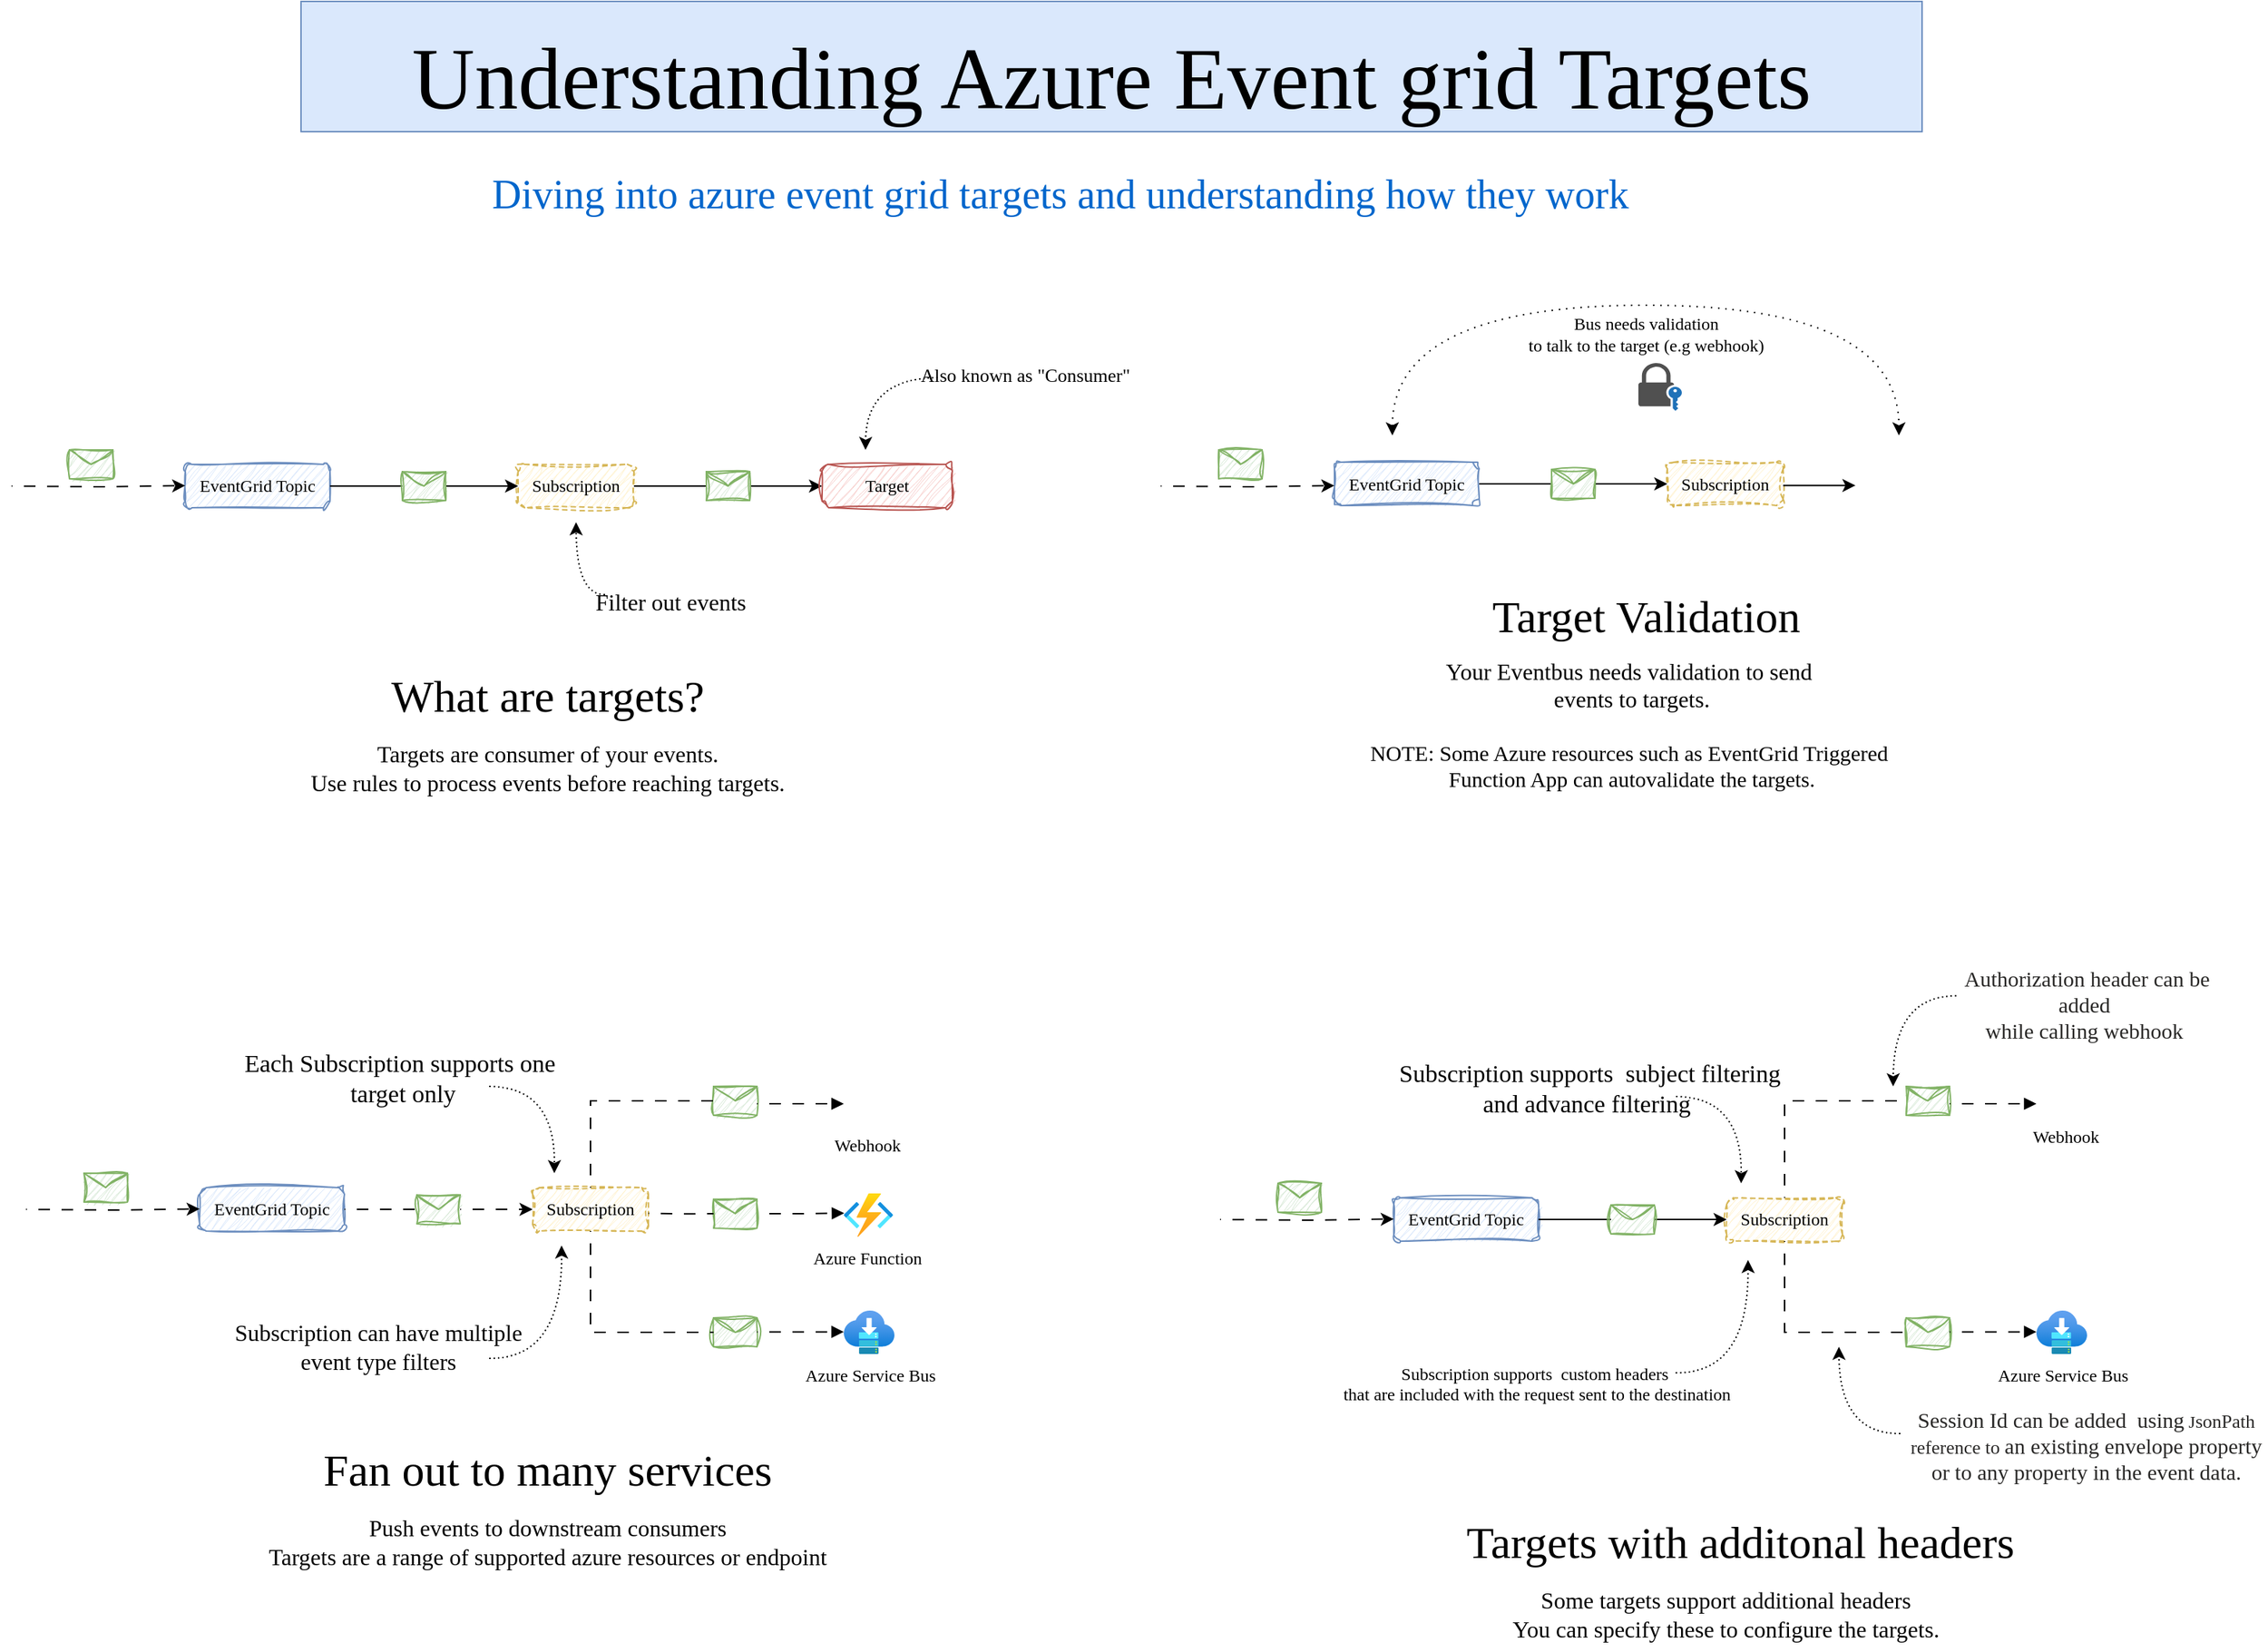 <mxfile version="24.7.16">
  <diagram name="Page-1" id="GrYUF8oE6RTdTGo8shkD">
    <mxGraphModel dx="3292" dy="2728" grid="1" gridSize="10" guides="1" tooltips="1" connect="1" arrows="1" fold="1" page="1" pageScale="1" pageWidth="850" pageHeight="1100" math="0" shadow="0">
      <root>
        <mxCell id="0" />
        <mxCell id="1" parent="0" />
        <mxCell id="PHdofVUeyuyEODz5zDS9-6" value="" style="edgeStyle=orthogonalEdgeStyle;rounded=0;orthogonalLoop=1;jettySize=auto;html=1;flowAnimation=0;" parent="1" source="PHdofVUeyuyEODz5zDS9-11" target="PHdofVUeyuyEODz5zDS9-2" edge="1">
          <mxGeometry relative="1" as="geometry" />
        </mxCell>
        <mxCell id="PHdofVUeyuyEODz5zDS9-1" value="&lt;font data-font-src=&quot;https://fonts.googleapis.com/css?family=Josefin+Sans&quot; face=&quot;Josefin Sans&quot;&gt;EventGrid Topic&lt;/font&gt;" style="rounded=1;whiteSpace=wrap;html=1;fillColor=#dae8fc;strokeColor=#6c8ebf;shadow=0;sketch=1;curveFitting=1;jiggle=2;" parent="1" vertex="1">
          <mxGeometry x="120" y="200" width="100" height="30" as="geometry" />
        </mxCell>
        <mxCell id="PHdofVUeyuyEODz5zDS9-5" value="" style="edgeStyle=orthogonalEdgeStyle;rounded=0;orthogonalLoop=1;jettySize=auto;html=1;flowAnimation=0;" parent="1" source="PHdofVUeyuyEODz5zDS9-13" target="PHdofVUeyuyEODz5zDS9-4" edge="1">
          <mxGeometry relative="1" as="geometry" />
        </mxCell>
        <mxCell id="PHdofVUeyuyEODz5zDS9-2" value="&lt;font face=&quot;Josefin Sans&quot;&gt;Subscription&lt;/font&gt;" style="rounded=1;whiteSpace=wrap;html=1;fillColor=#fff2cc;strokeColor=#d6b656;shadow=0;sketch=1;curveFitting=1;jiggle=2;dashed=1;" parent="1" vertex="1">
          <mxGeometry x="350" y="200" width="80" height="30" as="geometry" />
        </mxCell>
        <mxCell id="PHdofVUeyuyEODz5zDS9-4" value="&lt;font data-font-src=&quot;https://fonts.googleapis.com/css?family=Josefin+Sans&quot; face=&quot;Josefin Sans&quot;&gt;Target&lt;/font&gt;" style="rounded=1;whiteSpace=wrap;html=1;fillColor=#f8cecc;strokeColor=#b85450;shadow=0;sketch=1;curveFitting=1;jiggle=2;" parent="1" vertex="1">
          <mxGeometry x="560" y="200" width="90" height="30" as="geometry" />
        </mxCell>
        <mxCell id="PHdofVUeyuyEODz5zDS9-7" value="" style="shape=message;html=1;html=1;outlineConnect=0;labelPosition=center;verticalLabelPosition=bottom;align=center;verticalAlign=top;sketch=1;curveFitting=1;jiggle=2;fillColor=#d5e8d4;strokeColor=#82b366;" parent="1" vertex="1">
          <mxGeometry x="40" y="190" width="30" height="20" as="geometry" />
        </mxCell>
        <mxCell id="PHdofVUeyuyEODz5zDS9-8" value="" style="edgeStyle=orthogonalEdgeStyle;rounded=0;orthogonalLoop=1;jettySize=auto;html=1;flowAnimation=1;" parent="1" edge="1">
          <mxGeometry relative="1" as="geometry">
            <mxPoint y="215" as="sourcePoint" />
            <mxPoint x="120" y="214.71" as="targetPoint" />
          </mxGeometry>
        </mxCell>
        <mxCell id="PHdofVUeyuyEODz5zDS9-12" value="" style="edgeStyle=orthogonalEdgeStyle;rounded=0;orthogonalLoop=1;jettySize=auto;html=1;flowAnimation=0;endArrow=none;endFill=0;" parent="1" source="PHdofVUeyuyEODz5zDS9-1" target="PHdofVUeyuyEODz5zDS9-11" edge="1">
          <mxGeometry relative="1" as="geometry">
            <mxPoint x="240" y="215" as="sourcePoint" />
            <mxPoint x="320" y="215" as="targetPoint" />
          </mxGeometry>
        </mxCell>
        <mxCell id="PHdofVUeyuyEODz5zDS9-11" value="" style="shape=message;html=1;html=1;outlineConnect=0;labelPosition=center;verticalLabelPosition=bottom;align=center;verticalAlign=top;sketch=1;curveFitting=1;jiggle=2;fillColor=#d5e8d4;strokeColor=#82b366;" parent="1" vertex="1">
          <mxGeometry x="270" y="205" width="30" height="20" as="geometry" />
        </mxCell>
        <mxCell id="PHdofVUeyuyEODz5zDS9-14" value="" style="edgeStyle=orthogonalEdgeStyle;rounded=0;orthogonalLoop=1;jettySize=auto;html=1;flowAnimation=0;endArrow=none;endFill=0;" parent="1" source="PHdofVUeyuyEODz5zDS9-2" target="PHdofVUeyuyEODz5zDS9-13" edge="1">
          <mxGeometry relative="1" as="geometry">
            <mxPoint x="430" y="215" as="sourcePoint" />
            <mxPoint x="520" y="215" as="targetPoint" />
          </mxGeometry>
        </mxCell>
        <mxCell id="PHdofVUeyuyEODz5zDS9-13" value="" style="shape=message;html=1;html=1;outlineConnect=0;labelPosition=center;verticalLabelPosition=bottom;align=center;verticalAlign=top;sketch=1;curveFitting=1;jiggle=2;fillColor=#d5e8d4;strokeColor=#82b366;" parent="1" vertex="1">
          <mxGeometry x="480" y="205" width="30" height="20" as="geometry" />
        </mxCell>
        <mxCell id="PHdofVUeyuyEODz5zDS9-17" value="&lt;font style=&quot;font-size: 16px;&quot; data-font-src=&quot;https://fonts.googleapis.com/css?family=Caveat&quot; face=&quot;Caveat&quot;&gt;Filter out events&lt;/font&gt;" style="text;html=1;align=center;verticalAlign=middle;resizable=0;points=[];autosize=1;strokeColor=none;fillColor=none;" parent="1" vertex="1">
          <mxGeometry x="400" y="280" width="110" height="30" as="geometry" />
        </mxCell>
        <mxCell id="PHdofVUeyuyEODz5zDS9-18" value="" style="endArrow=classic;html=1;rounded=0;edgeStyle=orthogonalEdgeStyle;curved=1;dashed=1;dashPattern=1 2;" parent="1" edge="1">
          <mxGeometry width="50" height="50" relative="1" as="geometry">
            <mxPoint x="410" y="290" as="sourcePoint" />
            <mxPoint x="390" y="240" as="targetPoint" />
          </mxGeometry>
        </mxCell>
        <mxCell id="PHdofVUeyuyEODz5zDS9-19" value="&lt;font style=&quot;font-size: 13px;&quot; data-font-src=&quot;https://fonts.googleapis.com/css?family=Caveat&quot; face=&quot;Caveat&quot;&gt;Also known as &quot;Consumer&quot;&lt;/font&gt;" style="text;html=1;align=center;verticalAlign=middle;resizable=0;points=[];autosize=1;strokeColor=none;fillColor=none;" parent="1" vertex="1">
          <mxGeometry x="630" y="123" width="140" height="30" as="geometry" />
        </mxCell>
        <mxCell id="PHdofVUeyuyEODz5zDS9-20" value="" style="endArrow=classic;html=1;rounded=0;edgeStyle=orthogonalEdgeStyle;curved=1;dashed=1;dashPattern=1 2;" parent="1" edge="1">
          <mxGeometry width="50" height="50" relative="1" as="geometry">
            <mxPoint x="640" y="140" as="sourcePoint" />
            <mxPoint x="590" y="190" as="targetPoint" />
          </mxGeometry>
        </mxCell>
        <mxCell id="CdSDZ0MYqv3ggpqTRvi0-1" value="" style="edgeStyle=orthogonalEdgeStyle;rounded=0;orthogonalLoop=1;jettySize=auto;html=1;flowAnimation=0;" parent="1" source="CdSDZ0MYqv3ggpqTRvi0-7" target="CdSDZ0MYqv3ggpqTRvi0-4" edge="1">
          <mxGeometry relative="1" as="geometry" />
        </mxCell>
        <mxCell id="CdSDZ0MYqv3ggpqTRvi0-2" value="&lt;span style=&quot;font-family: &amp;quot;Josefin Sans&amp;quot;;&quot;&gt;EventGrid Topic&lt;/span&gt;" style="rounded=1;whiteSpace=wrap;html=1;fillColor=#dae8fc;strokeColor=#6c8ebf;shadow=0;sketch=1;curveFitting=1;jiggle=2;" parent="1" vertex="1">
          <mxGeometry x="914" y="198.5" width="100" height="30" as="geometry" />
        </mxCell>
        <mxCell id="CdSDZ0MYqv3ggpqTRvi0-4" value="&lt;font face=&quot;Josefin Sans&quot;&gt;Subscription&lt;/font&gt;" style="rounded=1;whiteSpace=wrap;html=1;fillColor=#fff2cc;strokeColor=#d6b656;shadow=0;sketch=1;curveFitting=1;jiggle=2;dashed=1;" parent="1" vertex="1">
          <mxGeometry x="1144" y="198.5" width="80" height="30" as="geometry" />
        </mxCell>
        <mxCell id="CdSDZ0MYqv3ggpqTRvi0-6" value="" style="edgeStyle=orthogonalEdgeStyle;rounded=0;orthogonalLoop=1;jettySize=auto;html=1;flowAnimation=0;endArrow=none;endFill=0;" parent="1" source="CdSDZ0MYqv3ggpqTRvi0-2" target="CdSDZ0MYqv3ggpqTRvi0-7" edge="1">
          <mxGeometry relative="1" as="geometry">
            <mxPoint x="1034" y="213.5" as="sourcePoint" />
            <mxPoint x="1114" y="213.5" as="targetPoint" />
          </mxGeometry>
        </mxCell>
        <mxCell id="CdSDZ0MYqv3ggpqTRvi0-7" value="" style="shape=message;html=1;html=1;outlineConnect=0;labelPosition=center;verticalLabelPosition=bottom;align=center;verticalAlign=top;sketch=1;curveFitting=1;jiggle=2;fillColor=#d5e8d4;strokeColor=#82b366;" parent="1" vertex="1">
          <mxGeometry x="1064" y="203.5" width="30" height="20" as="geometry" />
        </mxCell>
        <mxCell id="CdSDZ0MYqv3ggpqTRvi0-18" value="" style="shape=image;verticalLabelPosition=bottom;labelBackgroundColor=default;verticalAlign=top;aspect=fixed;imageAspect=0;image=https://a.slack-edge.com/80588/img/services/outgoing-webhook_512.png;" parent="1" vertex="1">
          <mxGeometry x="1274" y="182.5" width="62" height="62" as="geometry" />
        </mxCell>
        <mxCell id="CdSDZ0MYqv3ggpqTRvi0-26" value="" style="edgeStyle=orthogonalEdgeStyle;rounded=0;orthogonalLoop=1;jettySize=auto;html=1;flowAnimation=0;" parent="1" edge="1">
          <mxGeometry relative="1" as="geometry">
            <mxPoint x="1224" y="214.58" as="sourcePoint" />
            <mxPoint x="1274" y="214.58" as="targetPoint" />
          </mxGeometry>
        </mxCell>
        <mxCell id="CdSDZ0MYqv3ggpqTRvi0-27" value="" style="endArrow=classic;startArrow=classic;html=1;rounded=0;edgeStyle=orthogonalEdgeStyle;curved=1;dashed=1;dashPattern=1 4;" parent="1" edge="1">
          <mxGeometry width="50" height="50" relative="1" as="geometry">
            <mxPoint x="954" y="180" as="sourcePoint" />
            <mxPoint x="1304" y="180" as="targetPoint" />
            <Array as="points">
              <mxPoint x="954" y="90" />
              <mxPoint x="1304" y="90" />
            </Array>
          </mxGeometry>
        </mxCell>
        <mxCell id="CdSDZ0MYqv3ggpqTRvi0-31" value="" style="pointerEvents=1;shadow=0;dashed=0;html=1;strokeColor=none;fillColor=#505050;labelPosition=center;verticalLabelPosition=bottom;verticalAlign=top;outlineConnect=0;align=center;shape=mxgraph.office.security.lock_with_key_security_blue;" parent="1" vertex="1">
          <mxGeometry x="1124" y="130" width="30" height="33" as="geometry" />
        </mxCell>
        <mxCell id="CdSDZ0MYqv3ggpqTRvi0-33" value="Bus needs validation&lt;div&gt;to talk to the target (e.g webhook)&lt;/div&gt;" style="text;html=1;align=center;verticalAlign=middle;resizable=0;points=[];autosize=1;strokeColor=none;fillColor=none;fontFamily=Josefin Sans;fontSource=https%3A%2F%2Ffonts.googleapis.com%2Fcss%3Ffamily%3DJosefin%2BSans;" parent="1" vertex="1">
          <mxGeometry x="1024" y="90" width="210" height="40" as="geometry" />
        </mxCell>
        <mxCell id="CdSDZ0MYqv3ggpqTRvi0-36" value="What are targets?" style="text;html=1;align=center;verticalAlign=middle;resizable=0;points=[];autosize=1;strokeColor=none;fillColor=none;fontFamily=Josefin Sans;fontSource=https%3A%2F%2Ffonts.googleapis.com%2Fcss%3Ffamily%3DJosefin%2BSans;fontSize=31;" parent="1" vertex="1">
          <mxGeometry x="230" y="335" width="280" height="50" as="geometry" />
        </mxCell>
        <mxCell id="CdSDZ0MYqv3ggpqTRvi0-37" value="Targets are consumer of your events.&lt;div style=&quot;font-size: 16px;&quot;&gt;Use rules to process events before reaching targets.&lt;/div&gt;" style="text;html=1;align=center;verticalAlign=middle;resizable=0;points=[];autosize=1;strokeColor=none;fillColor=none;fontFamily=Poppins;fontSource=https%3A%2F%2Ffonts.googleapis.com%2Fcss%3Ffamily%3DPoppins;fontSize=16;" parent="1" vertex="1">
          <mxGeometry x="150" y="385" width="440" height="50" as="geometry" />
        </mxCell>
        <mxCell id="CdSDZ0MYqv3ggpqTRvi0-38" value="Target Validation" style="text;html=1;align=center;verticalAlign=middle;resizable=0;points=[];autosize=1;strokeColor=none;fillColor=none;fontFamily=Josefin Sans;fontSource=https%3A%2F%2Ffonts.googleapis.com%2Fcss%3Ffamily%3DJosefin%2BSans;fontSize=31;" parent="1" vertex="1">
          <mxGeometry x="994" y="280" width="270" height="50" as="geometry" />
        </mxCell>
        <mxCell id="CdSDZ0MYqv3ggpqTRvi0-41" value="Your Eventbus needs validation to send&amp;nbsp;&lt;div&gt;events to targets.&lt;/div&gt;&lt;div&gt;&lt;br&gt;&lt;/div&gt;&lt;div style=&quot;font-size: 15px;&quot;&gt;&lt;font style=&quot;font-size: 15px;&quot; face=&quot;Poppins&quot; data-font-src=&quot;https://fonts.googleapis.com/css?family=Poppins&quot;&gt;NOTE: Some Azure resources such as EventGrid Triggered&amp;nbsp;&lt;/font&gt;&lt;/div&gt;&lt;div style=&quot;font-size: 15px;&quot;&gt;&lt;font style=&quot;font-size: 15px;&quot; face=&quot;Poppins&quot; data-font-src=&quot;https://fonts.googleapis.com/css?family=Poppins&quot;&gt;Function App&amp;nbsp;&lt;span style=&quot;background-color: initial;&quot;&gt;can autovalidate the targets.&lt;/span&gt;&lt;/font&gt;&lt;/div&gt;" style="text;html=1;align=center;verticalAlign=middle;resizable=0;points=[];autosize=1;strokeColor=none;fillColor=none;fontFamily=Poppins;fontSource=https%3A%2F%2Ffonts.googleapis.com%2Fcss%3Ffamily%3DPoppins;fontSize=16;" parent="1" vertex="1">
          <mxGeometry x="894" y="325" width="450" height="110" as="geometry" />
        </mxCell>
        <mxCell id="CdSDZ0MYqv3ggpqTRvi0-42" value="" style="edgeStyle=orthogonalEdgeStyle;rounded=0;orthogonalLoop=1;jettySize=auto;html=1;flowAnimation=1;" parent="1" source="CdSDZ0MYqv3ggpqTRvi0-48" target="CdSDZ0MYqv3ggpqTRvi0-44" edge="1">
          <mxGeometry relative="1" as="geometry" />
        </mxCell>
        <mxCell id="CdSDZ0MYqv3ggpqTRvi0-43" value="&lt;span style=&quot;font-family: &amp;quot;Josefin Sans&amp;quot;;&quot;&gt;EventGrid Topic&lt;/span&gt;" style="rounded=1;whiteSpace=wrap;html=1;fillColor=#dae8fc;strokeColor=#6c8ebf;shadow=0;sketch=1;curveFitting=1;jiggle=2;" parent="1" vertex="1">
          <mxGeometry x="130" y="700" width="100" height="30" as="geometry" />
        </mxCell>
        <mxCell id="CdSDZ0MYqv3ggpqTRvi0-44" value="&lt;font face=&quot;Josefin Sans&quot;&gt;Subscription&lt;/font&gt;" style="rounded=1;whiteSpace=wrap;html=1;fillColor=#fff2cc;strokeColor=#d6b656;shadow=0;sketch=1;curveFitting=1;jiggle=2;dashed=1;" parent="1" vertex="1">
          <mxGeometry x="360" y="700" width="80" height="30" as="geometry" />
        </mxCell>
        <mxCell id="CdSDZ0MYqv3ggpqTRvi0-45" value="" style="shape=message;html=1;html=1;outlineConnect=0;labelPosition=center;verticalLabelPosition=bottom;align=center;verticalAlign=top;sketch=1;curveFitting=1;jiggle=2;fillColor=#d5e8d4;strokeColor=#82b366;" parent="1" vertex="1">
          <mxGeometry x="50" y="690" width="30" height="20" as="geometry" />
        </mxCell>
        <mxCell id="CdSDZ0MYqv3ggpqTRvi0-46" value="" style="edgeStyle=orthogonalEdgeStyle;rounded=0;orthogonalLoop=1;jettySize=auto;html=1;flowAnimation=1;" parent="1" edge="1">
          <mxGeometry relative="1" as="geometry">
            <mxPoint x="10" y="715" as="sourcePoint" />
            <mxPoint x="130" y="714.71" as="targetPoint" />
          </mxGeometry>
        </mxCell>
        <mxCell id="CdSDZ0MYqv3ggpqTRvi0-47" value="" style="edgeStyle=orthogonalEdgeStyle;rounded=0;orthogonalLoop=1;jettySize=auto;html=1;flowAnimation=1;endArrow=none;endFill=0;" parent="1" source="CdSDZ0MYqv3ggpqTRvi0-43" target="CdSDZ0MYqv3ggpqTRvi0-48" edge="1">
          <mxGeometry relative="1" as="geometry">
            <mxPoint x="250" y="715" as="sourcePoint" />
            <mxPoint x="330" y="715" as="targetPoint" />
          </mxGeometry>
        </mxCell>
        <mxCell id="CdSDZ0MYqv3ggpqTRvi0-48" value="" style="shape=message;html=1;html=1;outlineConnect=0;labelPosition=center;verticalLabelPosition=bottom;align=center;verticalAlign=top;sketch=1;curveFitting=1;jiggle=2;fillColor=#d5e8d4;strokeColor=#82b366;" parent="1" vertex="1">
          <mxGeometry x="280" y="705" width="30" height="20" as="geometry" />
        </mxCell>
        <mxCell id="CdSDZ0MYqv3ggpqTRvi0-49" value="" style="edgeStyle=orthogonalEdgeStyle;rounded=0;orthogonalLoop=1;jettySize=auto;html=1;flowAnimation=1;endArrow=block;endFill=1;entryX=0.008;entryY=0.455;entryDx=0;entryDy=0;entryPerimeter=0;" parent="1" source="CdSDZ0MYqv3ggpqTRvi0-60" target="CdSDZ0MYqv3ggpqTRvi0-53" edge="1">
          <mxGeometry relative="1" as="geometry">
            <mxPoint x="315" y="716" as="sourcePoint" />
            <mxPoint x="571.464" y="716.28" as="targetPoint" />
          </mxGeometry>
        </mxCell>
        <mxCell id="CdSDZ0MYqv3ggpqTRvi0-53" value="" style="image;aspect=fixed;html=1;points=[];align=center;fontSize=12;image=img/lib/azure2/iot/Function_Apps.svg;" parent="1" vertex="1">
          <mxGeometry x="575" y="704" width="34" height="30" as="geometry" />
        </mxCell>
        <mxCell id="CdSDZ0MYqv3ggpqTRvi0-55" value="" style="shape=image;verticalLabelPosition=bottom;labelBackgroundColor=default;verticalAlign=top;aspect=fixed;imageAspect=0;image=https://a.slack-edge.com/80588/img/services/outgoing-webhook_512.png;" parent="1" vertex="1">
          <mxGeometry x="581" y="630" width="20" height="20" as="geometry" />
        </mxCell>
        <mxCell id="CdSDZ0MYqv3ggpqTRvi0-58" value="" style="image;aspect=fixed;html=1;points=[];align=center;fontSize=12;image=img/lib/azure2/general/Service_Bus.svg;" parent="1" vertex="1">
          <mxGeometry x="575" y="785" width="35" height="30" as="geometry" />
        </mxCell>
        <mxCell id="CdSDZ0MYqv3ggpqTRvi0-60" value="" style="shape=message;html=1;html=1;outlineConnect=0;labelPosition=center;verticalLabelPosition=bottom;align=center;verticalAlign=top;sketch=1;curveFitting=1;jiggle=2;fillColor=#d5e8d4;strokeColor=#82b366;" parent="1" vertex="1">
          <mxGeometry x="485" y="708" width="30" height="20" as="geometry" />
        </mxCell>
        <mxCell id="CdSDZ0MYqv3ggpqTRvi0-65" value="" style="shape=message;html=1;html=1;outlineConnect=0;labelPosition=center;verticalLabelPosition=bottom;align=center;verticalAlign=top;sketch=1;curveFitting=1;jiggle=2;fillColor=#d5e8d4;strokeColor=#82b366;" parent="1" vertex="1">
          <mxGeometry x="485" y="790" width="30" height="20" as="geometry" />
        </mxCell>
        <mxCell id="CdSDZ0MYqv3ggpqTRvi0-71" value="" style="shape=message;html=1;html=1;outlineConnect=0;labelPosition=center;verticalLabelPosition=bottom;align=center;verticalAlign=top;sketch=1;curveFitting=1;jiggle=2;fillColor=#d5e8d4;strokeColor=#82b366;" parent="1" vertex="1">
          <mxGeometry x="485" y="630" width="30" height="20" as="geometry" />
        </mxCell>
        <mxCell id="CdSDZ0MYqv3ggpqTRvi0-72" value="" style="edgeStyle=orthogonalEdgeStyle;rounded=0;orthogonalLoop=1;jettySize=auto;html=1;flowAnimation=1;endArrow=none;endFill=0;entryX=0;entryY=0.5;entryDx=0;entryDy=0;fontStyle=1" parent="1" target="CdSDZ0MYqv3ggpqTRvi0-60" edge="1">
          <mxGeometry relative="1" as="geometry">
            <mxPoint x="440" y="717.71" as="sourcePoint" />
            <mxPoint x="496" y="717.71" as="targetPoint" />
          </mxGeometry>
        </mxCell>
        <mxCell id="CdSDZ0MYqv3ggpqTRvi0-74" value="" style="edgeStyle=orthogonalEdgeStyle;rounded=0;orthogonalLoop=1;jettySize=auto;html=1;flowAnimation=1;endArrow=none;endFill=0;entryX=0;entryY=0.5;entryDx=0;entryDy=0;exitX=0.5;exitY=0;exitDx=0;exitDy=0;" parent="1" source="CdSDZ0MYqv3ggpqTRvi0-44" target="CdSDZ0MYqv3ggpqTRvi0-71" edge="1">
          <mxGeometry relative="1" as="geometry">
            <mxPoint x="450" y="727.71" as="sourcePoint" />
            <mxPoint x="620" y="728" as="targetPoint" />
          </mxGeometry>
        </mxCell>
        <mxCell id="CdSDZ0MYqv3ggpqTRvi0-75" value="" style="edgeStyle=orthogonalEdgeStyle;rounded=0;orthogonalLoop=1;jettySize=auto;html=1;flowAnimation=1;endArrow=none;endFill=0;entryX=0;entryY=0.5;entryDx=0;entryDy=0;exitX=0.5;exitY=1;exitDx=0;exitDy=0;" parent="1" source="CdSDZ0MYqv3ggpqTRvi0-44" target="CdSDZ0MYqv3ggpqTRvi0-65" edge="1">
          <mxGeometry relative="1" as="geometry">
            <mxPoint x="450" y="727.71" as="sourcePoint" />
            <mxPoint x="620" y="728" as="targetPoint" />
          </mxGeometry>
        </mxCell>
        <mxCell id="CdSDZ0MYqv3ggpqTRvi0-76" value="" style="edgeStyle=orthogonalEdgeStyle;rounded=0;orthogonalLoop=1;jettySize=auto;html=1;flowAnimation=1;endArrow=block;endFill=1;entryX=0.008;entryY=0.455;entryDx=0;entryDy=0;entryPerimeter=0;" parent="1" edge="1">
          <mxGeometry relative="1" as="geometry">
            <mxPoint x="515" y="799.71" as="sourcePoint" />
            <mxPoint x="575" y="799.71" as="targetPoint" />
          </mxGeometry>
        </mxCell>
        <mxCell id="CdSDZ0MYqv3ggpqTRvi0-77" value="" style="edgeStyle=orthogonalEdgeStyle;rounded=0;orthogonalLoop=1;jettySize=auto;html=1;flowAnimation=1;endArrow=block;endFill=1;entryX=0.008;entryY=0.455;entryDx=0;entryDy=0;entryPerimeter=0;" parent="1" edge="1">
          <mxGeometry relative="1" as="geometry">
            <mxPoint x="515" y="642" as="sourcePoint" />
            <mxPoint x="575" y="642" as="targetPoint" />
          </mxGeometry>
        </mxCell>
        <mxCell id="CdSDZ0MYqv3ggpqTRvi0-78" value="&lt;font style=&quot;font-size: 17px;&quot; face=&quot;Caveat&quot;&gt;Each Subscription supports one&amp;nbsp;&lt;/font&gt;&lt;div style=&quot;font-size: 17px;&quot;&gt;&lt;font style=&quot;font-size: 17px;&quot; face=&quot;Caveat&quot;&gt;target only&lt;/font&gt;&lt;/div&gt;" style="text;html=1;align=center;verticalAlign=middle;resizable=0;points=[];autosize=1;strokeColor=none;fillColor=none;" parent="1" vertex="1">
          <mxGeometry x="165" y="600" width="210" height="50" as="geometry" />
        </mxCell>
        <mxCell id="CdSDZ0MYqv3ggpqTRvi0-79" value="" style="endArrow=classic;html=1;rounded=0;edgeStyle=orthogonalEdgeStyle;curved=1;dashed=1;dashPattern=1 2;" parent="1" edge="1">
          <mxGeometry width="50" height="50" relative="1" as="geometry">
            <mxPoint x="330" y="630" as="sourcePoint" />
            <mxPoint x="375" y="690" as="targetPoint" />
          </mxGeometry>
        </mxCell>
        <mxCell id="CdSDZ0MYqv3ggpqTRvi0-82" value="&lt;font style=&quot;font-size: 16px;&quot; data-font-src=&quot;https://fonts.googleapis.com/css?family=Caveat&quot; face=&quot;Caveat&quot;&gt;Subscription can have multiple&amp;nbsp;&lt;/font&gt;&lt;div&gt;&lt;font style=&quot;font-size: 16px;&quot; data-font-src=&quot;https://fonts.googleapis.com/css?family=Caveat&quot; face=&quot;Caveat&quot;&gt;event type filters&amp;nbsp;&lt;/font&gt;&lt;/div&gt;" style="text;html=1;align=center;verticalAlign=middle;resizable=0;points=[];autosize=1;strokeColor=none;fillColor=none;" parent="1" vertex="1">
          <mxGeometry x="160" y="785" width="190" height="50" as="geometry" />
        </mxCell>
        <mxCell id="CdSDZ0MYqv3ggpqTRvi0-83" value="" style="endArrow=classic;html=1;rounded=0;edgeStyle=orthogonalEdgeStyle;curved=1;dashed=1;dashPattern=1 2;" parent="1" edge="1">
          <mxGeometry width="50" height="50" relative="1" as="geometry">
            <mxPoint x="330" y="818" as="sourcePoint" />
            <mxPoint x="380" y="740" as="targetPoint" />
          </mxGeometry>
        </mxCell>
        <mxCell id="CdSDZ0MYqv3ggpqTRvi0-84" value="Webhook" style="text;html=1;align=center;verticalAlign=middle;resizable=0;points=[];autosize=1;strokeColor=none;fillColor=none;fontFamily=Josefin Sans;fontSource=https%3A%2F%2Ffonts.googleapis.com%2Fcss%3Ffamily%3DJosefin%2BSans;" parent="1" vertex="1">
          <mxGeometry x="556" y="656" width="70" height="30" as="geometry" />
        </mxCell>
        <mxCell id="CdSDZ0MYqv3ggpqTRvi0-85" value="Azure Function" style="text;html=1;align=center;verticalAlign=middle;resizable=0;points=[];autosize=1;strokeColor=none;fillColor=none;fontFamily=Josefin Sans;fontSource=https%3A%2F%2Ffonts.googleapis.com%2Fcss%3Ffamily%3DJosefin%2BSans;" parent="1" vertex="1">
          <mxGeometry x="541" y="734" width="100" height="30" as="geometry" />
        </mxCell>
        <mxCell id="CdSDZ0MYqv3ggpqTRvi0-86" value="Azure Service Bus" style="text;html=1;align=center;verticalAlign=middle;resizable=0;points=[];autosize=1;strokeColor=none;fillColor=none;fontFamily=Josefin Sans;fontSource=https%3A%2F%2Ffonts.googleapis.com%2Fcss%3Ffamily%3DJosefin%2BSans;" parent="1" vertex="1">
          <mxGeometry x="532.5" y="815" width="120" height="30" as="geometry" />
        </mxCell>
        <mxCell id="CdSDZ0MYqv3ggpqTRvi0-87" value="Fan out to many services" style="text;html=1;align=center;verticalAlign=middle;resizable=0;points=[];autosize=1;strokeColor=none;fillColor=none;fontFamily=Josefin Sans;fontSource=https%3A%2F%2Ffonts.googleapis.com%2Fcss%3Ffamily%3DJosefin%2BSans;fontSize=31;" parent="1" vertex="1">
          <mxGeometry x="185" y="870" width="370" height="50" as="geometry" />
        </mxCell>
        <mxCell id="CdSDZ0MYqv3ggpqTRvi0-88" value="&lt;div style=&quot;font-size: 16px;&quot;&gt;Push events to downstream consumers&lt;/div&gt;&lt;div style=&quot;font-size: 16px;&quot;&gt;Targets are a range of supported azure resources or endpoint&lt;/div&gt;" style="text;html=1;align=center;verticalAlign=middle;resizable=0;points=[];autosize=1;strokeColor=none;fillColor=none;fontFamily=Poppins;fontSource=https%3A%2F%2Ffonts.googleapis.com%2Fcss%3Ffamily%3DPoppins;fontSize=16;" parent="1" vertex="1">
          <mxGeometry x="110" y="920" width="520" height="50" as="geometry" />
        </mxCell>
        <mxCell id="CdSDZ0MYqv3ggpqTRvi0-89" value="" style="shape=message;html=1;html=1;outlineConnect=0;labelPosition=center;verticalLabelPosition=bottom;align=center;verticalAlign=top;sketch=1;curveFitting=1;jiggle=2;fillColor=#d5e8d4;strokeColor=#82b366;" parent="1" vertex="1">
          <mxGeometry x="834" y="190" width="30" height="20" as="geometry" />
        </mxCell>
        <mxCell id="CdSDZ0MYqv3ggpqTRvi0-90" value="" style="edgeStyle=orthogonalEdgeStyle;rounded=0;orthogonalLoop=1;jettySize=auto;html=1;flowAnimation=1;" parent="1" edge="1">
          <mxGeometry relative="1" as="geometry">
            <mxPoint x="794" y="215" as="sourcePoint" />
            <mxPoint x="914" y="214.71" as="targetPoint" />
          </mxGeometry>
        </mxCell>
        <mxCell id="CdSDZ0MYqv3ggpqTRvi0-91" value="" style="edgeStyle=orthogonalEdgeStyle;rounded=0;orthogonalLoop=1;jettySize=auto;html=1;flowAnimation=0;" parent="1" source="CdSDZ0MYqv3ggpqTRvi0-99" target="CdSDZ0MYqv3ggpqTRvi0-94" edge="1">
          <mxGeometry relative="1" as="geometry" />
        </mxCell>
        <mxCell id="CdSDZ0MYqv3ggpqTRvi0-92" value="&lt;font data-font-src=&quot;https://fonts.googleapis.com/css?family=Josefin+Sans&quot; face=&quot;Josefin Sans&quot;&gt;EventGrid Topic&lt;/font&gt;" style="rounded=1;whiteSpace=wrap;html=1;fillColor=#dae8fc;strokeColor=#6c8ebf;shadow=0;sketch=1;curveFitting=1;jiggle=2;" parent="1" vertex="1">
          <mxGeometry x="955" y="707" width="100" height="30" as="geometry" />
        </mxCell>
        <mxCell id="CdSDZ0MYqv3ggpqTRvi0-94" value="&lt;font face=&quot;Josefin Sans&quot;&gt;Subscription&lt;/font&gt;" style="rounded=1;whiteSpace=wrap;html=1;fillColor=#fff2cc;strokeColor=#d6b656;shadow=0;sketch=1;curveFitting=1;jiggle=2;dashed=1;" parent="1" vertex="1">
          <mxGeometry x="1185" y="707" width="80" height="30" as="geometry" />
        </mxCell>
        <mxCell id="CdSDZ0MYqv3ggpqTRvi0-96" value="" style="shape=message;html=1;html=1;outlineConnect=0;labelPosition=center;verticalLabelPosition=bottom;align=center;verticalAlign=top;sketch=1;curveFitting=1;jiggle=2;fillColor=#d5e8d4;strokeColor=#82b366;" parent="1" vertex="1">
          <mxGeometry x="875" y="697" width="30" height="20" as="geometry" />
        </mxCell>
        <mxCell id="CdSDZ0MYqv3ggpqTRvi0-97" value="" style="edgeStyle=orthogonalEdgeStyle;rounded=0;orthogonalLoop=1;jettySize=auto;html=1;flowAnimation=1;" parent="1" edge="1">
          <mxGeometry relative="1" as="geometry">
            <mxPoint x="835" y="722" as="sourcePoint" />
            <mxPoint x="955" y="721.71" as="targetPoint" />
          </mxGeometry>
        </mxCell>
        <mxCell id="CdSDZ0MYqv3ggpqTRvi0-98" value="" style="edgeStyle=orthogonalEdgeStyle;rounded=0;orthogonalLoop=1;jettySize=auto;html=1;flowAnimation=0;endArrow=none;endFill=0;" parent="1" source="CdSDZ0MYqv3ggpqTRvi0-92" target="CdSDZ0MYqv3ggpqTRvi0-99" edge="1">
          <mxGeometry relative="1" as="geometry">
            <mxPoint x="1075" y="722" as="sourcePoint" />
            <mxPoint x="1155" y="722" as="targetPoint" />
          </mxGeometry>
        </mxCell>
        <mxCell id="CdSDZ0MYqv3ggpqTRvi0-99" value="" style="shape=message;html=1;html=1;outlineConnect=0;labelPosition=center;verticalLabelPosition=bottom;align=center;verticalAlign=top;sketch=1;curveFitting=1;jiggle=2;fillColor=#d5e8d4;strokeColor=#82b366;" parent="1" vertex="1">
          <mxGeometry x="1105" y="712" width="30" height="20" as="geometry" />
        </mxCell>
        <mxCell id="CdSDZ0MYqv3ggpqTRvi0-110" value="" style="shape=image;verticalLabelPosition=bottom;labelBackgroundColor=default;verticalAlign=top;aspect=fixed;imageAspect=0;image=https://a.slack-edge.com/80588/img/services/outgoing-webhook_512.png;" parent="1" vertex="1">
          <mxGeometry x="1401.5" y="620" width="35" height="35" as="geometry" />
        </mxCell>
        <mxCell id="CdSDZ0MYqv3ggpqTRvi0-111" value="" style="image;aspect=fixed;html=1;points=[];align=center;fontSize=12;image=img/lib/azure2/general/Service_Bus.svg;" parent="1" vertex="1">
          <mxGeometry x="1399" y="785" width="35" height="30" as="geometry" />
        </mxCell>
        <mxCell id="CdSDZ0MYqv3ggpqTRvi0-113" value="" style="shape=message;html=1;html=1;outlineConnect=0;labelPosition=center;verticalLabelPosition=bottom;align=center;verticalAlign=top;sketch=1;curveFitting=1;jiggle=2;fillColor=#d5e8d4;strokeColor=#82b366;" parent="1" vertex="1">
          <mxGeometry x="1309" y="790" width="30" height="20" as="geometry" />
        </mxCell>
        <mxCell id="CdSDZ0MYqv3ggpqTRvi0-114" value="" style="shape=message;html=1;html=1;outlineConnect=0;labelPosition=center;verticalLabelPosition=bottom;align=center;verticalAlign=top;sketch=1;curveFitting=1;jiggle=2;fillColor=#d5e8d4;strokeColor=#82b366;" parent="1" vertex="1">
          <mxGeometry x="1309" y="630" width="30" height="20" as="geometry" />
        </mxCell>
        <mxCell id="CdSDZ0MYqv3ggpqTRvi0-116" value="" style="edgeStyle=orthogonalEdgeStyle;rounded=0;orthogonalLoop=1;jettySize=auto;html=1;flowAnimation=1;endArrow=none;endFill=0;entryX=0;entryY=0.5;entryDx=0;entryDy=0;exitX=0.5;exitY=0;exitDx=0;exitDy=0;" parent="1" source="CdSDZ0MYqv3ggpqTRvi0-94" target="CdSDZ0MYqv3ggpqTRvi0-114" edge="1">
          <mxGeometry relative="1" as="geometry">
            <mxPoint x="1224" y="700" as="sourcePoint" />
            <mxPoint x="1444" y="728" as="targetPoint" />
          </mxGeometry>
        </mxCell>
        <mxCell id="CdSDZ0MYqv3ggpqTRvi0-117" value="" style="edgeStyle=orthogonalEdgeStyle;rounded=0;orthogonalLoop=1;jettySize=auto;html=1;flowAnimation=1;endArrow=none;endFill=0;entryX=0;entryY=0.5;entryDx=0;entryDy=0;exitX=0.5;exitY=1;exitDx=0;exitDy=0;" parent="1" source="CdSDZ0MYqv3ggpqTRvi0-94" target="CdSDZ0MYqv3ggpqTRvi0-113" edge="1">
          <mxGeometry relative="1" as="geometry">
            <mxPoint x="1224" y="730" as="sourcePoint" />
            <mxPoint x="1444" y="728" as="targetPoint" />
          </mxGeometry>
        </mxCell>
        <mxCell id="CdSDZ0MYqv3ggpqTRvi0-118" value="" style="edgeStyle=orthogonalEdgeStyle;rounded=0;orthogonalLoop=1;jettySize=auto;html=1;flowAnimation=1;endArrow=block;endFill=1;entryX=0.008;entryY=0.455;entryDx=0;entryDy=0;entryPerimeter=0;" parent="1" edge="1">
          <mxGeometry relative="1" as="geometry">
            <mxPoint x="1339" y="799.71" as="sourcePoint" />
            <mxPoint x="1399" y="799.71" as="targetPoint" />
          </mxGeometry>
        </mxCell>
        <mxCell id="CdSDZ0MYqv3ggpqTRvi0-119" value="" style="edgeStyle=orthogonalEdgeStyle;rounded=0;orthogonalLoop=1;jettySize=auto;html=1;flowAnimation=1;endArrow=block;endFill=1;entryX=0.008;entryY=0.455;entryDx=0;entryDy=0;entryPerimeter=0;" parent="1" edge="1">
          <mxGeometry relative="1" as="geometry">
            <mxPoint x="1339" y="642" as="sourcePoint" />
            <mxPoint x="1399" y="642" as="targetPoint" />
          </mxGeometry>
        </mxCell>
        <mxCell id="CdSDZ0MYqv3ggpqTRvi0-120" value="Webhook" style="text;html=1;align=center;verticalAlign=middle;resizable=0;points=[];autosize=1;strokeColor=none;fillColor=none;fontFamily=Josefin Sans;fontSource=https%3A%2F%2Ffonts.googleapis.com%2Fcss%3Ffamily%3DJosefin%2BSans;" parent="1" vertex="1">
          <mxGeometry x="1384" y="650" width="70" height="30" as="geometry" />
        </mxCell>
        <mxCell id="CdSDZ0MYqv3ggpqTRvi0-122" value="Azure Service Bus" style="text;html=1;align=center;verticalAlign=middle;resizable=0;points=[];autosize=1;strokeColor=none;fillColor=none;fontFamily=Josefin Sans;fontSource=https%3A%2F%2Ffonts.googleapis.com%2Fcss%3Ffamily%3DJosefin%2BSans;" parent="1" vertex="1">
          <mxGeometry x="1356.5" y="815" width="120" height="30" as="geometry" />
        </mxCell>
        <mxCell id="CdSDZ0MYqv3ggpqTRvi0-123" value="&lt;font face=&quot;Caveat&quot; data-font-src=&quot;https://fonts.googleapis.com/css?family=Caveat&quot; style=&quot;font-size: 17px;&quot;&gt;Subscription supports&amp;nbsp; subject filtering&lt;/font&gt;&lt;div&gt;&lt;font data-font-src=&quot;https://fonts.googleapis.com/css?family=Caveat&quot; face=&quot;Caveat&quot; style=&quot;font-size: 17px;&quot;&gt;and advance filtering&amp;nbsp;&lt;/font&gt;&lt;/div&gt;" style="text;html=1;align=center;verticalAlign=middle;resizable=0;points=[];autosize=1;strokeColor=none;fillColor=none;" parent="1" vertex="1">
          <mxGeometry x="965" y="607" width="250" height="50" as="geometry" />
        </mxCell>
        <mxCell id="CdSDZ0MYqv3ggpqTRvi0-124" value="" style="endArrow=classic;html=1;rounded=0;edgeStyle=orthogonalEdgeStyle;curved=1;dashed=1;dashPattern=1 2;" parent="1" edge="1">
          <mxGeometry width="50" height="50" relative="1" as="geometry">
            <mxPoint x="1150" y="637" as="sourcePoint" />
            <mxPoint x="1195" y="697" as="targetPoint" />
          </mxGeometry>
        </mxCell>
        <mxCell id="CdSDZ0MYqv3ggpqTRvi0-125" value="Subscription supports  custom headers &#xa;that are included with the request sent to the destination" style="text;align=center;verticalAlign=middle;resizable=0;points=[];autosize=1;strokeColor=none;fillColor=none;fontFamily=Caveat;fontSource=https%3A%2F%2Ffonts.googleapis.com%2Fcss%3Ffamily%3DCaveat;" parent="1" vertex="1">
          <mxGeometry x="894" y="815" width="320" height="40" as="geometry" />
        </mxCell>
        <mxCell id="CdSDZ0MYqv3ggpqTRvi0-126" value="" style="endArrow=classic;html=1;rounded=0;edgeStyle=orthogonalEdgeStyle;curved=1;dashed=1;dashPattern=1 2;" parent="1" edge="1">
          <mxGeometry width="50" height="50" relative="1" as="geometry">
            <mxPoint x="1149.74" y="828" as="sourcePoint" />
            <mxPoint x="1199.74" y="750" as="targetPoint" />
          </mxGeometry>
        </mxCell>
        <mxCell id="CdSDZ0MYqv3ggpqTRvi0-127" value="&lt;span style=&quot;color: rgb(41, 40, 39); font-style: normal; font-variant-ligatures: normal; font-variant-caps: normal; font-weight: 400; letter-spacing: normal; orphans: 2; text-indent: 0px; text-transform: none; widows: 2; word-spacing: 0px; -webkit-text-stroke-width: 0px; white-space: normal; background-color: rgb(255, 255, 255); text-decoration-thickness: initial; text-decoration-style: initial; text-decoration-color: initial; float: none; display: inline !important; font-size: 15px;&quot;&gt;&lt;font style=&quot;font-size: 15px;&quot;&gt;Authorization header can be added&amp;nbsp;&lt;/font&gt;&lt;/span&gt;&lt;div style=&quot;font-size: 15px;&quot;&gt;&lt;span style=&quot;color: rgb(41, 40, 39); font-style: normal; font-variant-ligatures: normal; font-variant-caps: normal; font-weight: 400; letter-spacing: normal; orphans: 2; text-indent: 0px; text-transform: none; widows: 2; word-spacing: 0px; -webkit-text-stroke-width: 0px; white-space: normal; background-color: rgb(255, 255, 255); text-decoration-thickness: initial; text-decoration-style: initial; text-decoration-color: initial; float: none; display: inline !important;&quot;&gt;&lt;font style=&quot;font-size: 15px;&quot;&gt;while calling webhook&amp;nbsp;&lt;/font&gt;&lt;/span&gt;&lt;/div&gt;" style="text;whiteSpace=wrap;html=1;align=center;fontFamily=Caveat;fontSource=https%3A%2F%2Ffonts.googleapis.com%2Fcss%3Ffamily%3DCaveat;" parent="1" vertex="1">
          <mxGeometry x="1341.5" y="540" width="183.5" height="40" as="geometry" />
        </mxCell>
        <mxCell id="CdSDZ0MYqv3ggpqTRvi0-128" value="" style="endArrow=classic;html=1;rounded=0;edgeStyle=orthogonalEdgeStyle;curved=1;dashed=1;dashPattern=1 2;exitX=0.012;exitY=0.685;exitDx=0;exitDy=0;exitPerimeter=0;" parent="1" source="CdSDZ0MYqv3ggpqTRvi0-127" edge="1">
          <mxGeometry width="50" height="50" relative="1" as="geometry">
            <mxPoint x="1255" y="570" as="sourcePoint" />
            <mxPoint x="1300" y="630" as="targetPoint" />
          </mxGeometry>
        </mxCell>
        <mxCell id="CdSDZ0MYqv3ggpqTRvi0-129" value="&lt;font data-font-src=&quot;https://fonts.googleapis.com/css?family=Caveat&quot; face=&quot;Caveat&quot;&gt;&lt;font style=&quot;&quot; color=&quot;#292827&quot;&gt;&lt;span style=&quot;font-size: 15px; background-color: rgb(255, 255, 255);&quot;&gt;Session Id can be added&amp;nbsp; using&lt;/span&gt;&lt;/font&gt;&lt;span style=&quot;color: rgb(41, 40, 39); text-align: start; background-color: rgb(255, 255, 255);&quot;&gt;&lt;font style=&quot;&quot; data-font-src=&quot;https://fonts.googleapis.com/css?family=Caveat&quot;&gt;&amp;nbsp;J&lt;font style=&quot;font-size: 13px;&quot;&gt;sonPath reference to &lt;/font&gt;&lt;font style=&quot;font-size: 15px;&quot;&gt;an existing envelope property or to any property in the event data.&lt;/font&gt;&lt;/font&gt;&lt;/span&gt;&lt;/font&gt;" style="text;whiteSpace=wrap;html=1;align=center;fontFamily=Caveat;fontSource=https%3A%2F%2Ffonts.googleapis.com%2Fcss%3Ffamily%3DCaveat;" parent="1" vertex="1">
          <mxGeometry x="1308.75" y="845" width="249" height="40" as="geometry" />
        </mxCell>
        <mxCell id="CdSDZ0MYqv3ggpqTRvi0-130" value="" style="endArrow=classic;html=1;rounded=0;edgeStyle=orthogonalEdgeStyle;curved=1;dashed=1;dashPattern=1 2;" parent="1" edge="1">
          <mxGeometry width="50" height="50" relative="1" as="geometry">
            <mxPoint x="1305" y="870" as="sourcePoint" />
            <mxPoint x="1262.53" y="810" as="targetPoint" />
          </mxGeometry>
        </mxCell>
        <mxCell id="CdSDZ0MYqv3ggpqTRvi0-131" value="Targets with additonal headers" style="text;html=1;align=center;verticalAlign=middle;resizable=0;points=[];autosize=1;strokeColor=none;fillColor=none;fontFamily=Josefin Sans;fontSource=https%3A%2F%2Ffonts.googleapis.com%2Fcss%3Ffamily%3DJosefin%2BSans;fontSize=31;" parent="1" vertex="1">
          <mxGeometry x="964" y="920" width="460" height="50" as="geometry" />
        </mxCell>
        <mxCell id="CdSDZ0MYqv3ggpqTRvi0-132" value="&lt;div style=&quot;font-size: 16px;&quot;&gt;&lt;span style=&quot;background-color: initial;&quot;&gt;Some targets support additional headers&lt;/span&gt;&lt;/div&gt;&lt;div style=&quot;font-size: 16px;&quot;&gt;&lt;span style=&quot;background-color: initial;&quot;&gt;You can specify these to configure the targets.&lt;/span&gt;&lt;br&gt;&lt;/div&gt;" style="text;html=1;align=center;verticalAlign=middle;resizable=0;points=[];autosize=1;strokeColor=none;fillColor=none;fontFamily=Poppins;fontSource=https%3A%2F%2Ffonts.googleapis.com%2Fcss%3Ffamily%3DPoppins;fontSize=16;" parent="1" vertex="1">
          <mxGeometry x="989" y="970" width="390" height="50" as="geometry" />
        </mxCell>
        <mxCell id="oSAc0FLaZyrF080FzK6S-5" value="Understanding Azure Event grid Targets" style="text;align=center;verticalAlign=middle;resizable=0;points=[];autosize=1;strokeColor=#6c8ebf;fillColor=#dae8fc;fontFamily=Josefin Sans;fontSource=https%3A%2F%2Ffonts.googleapis.com%2Fcss%3Ffamily%3DJosefin%2BSans;fontColor=default;fontSize=60;" vertex="1" parent="1">
          <mxGeometry x="200" y="-120" width="1120" height="90" as="geometry" />
        </mxCell>
        <mxCell id="oSAc0FLaZyrF080FzK6S-6" value="&lt;span class=&quot;OYPEnA font-feature-liga-off font-feature-clig-off font-feature-calt-off text-decoration-none text-strikethrough-none&quot; style=&quot;font-weight: 500; font-style: normal; font-kerning: none; font-size: 28px;&quot;&gt;Diving into azure event grid targets and understanding how they work&lt;/span&gt;" style="text;whiteSpace=wrap;html=1;fontColor=#0066CC;fontFamily=Barlow;fontSource=https%3A%2F%2Ffonts.googleapis.com%2Fcss%3Ffamily%3DBarlow;textDirection=ltr;fontSize=28;rounded=0;glass=0;shadow=0;" vertex="1" parent="1">
          <mxGeometry x="330" y="-10" width="901" height="40" as="geometry" />
        </mxCell>
      </root>
    </mxGraphModel>
  </diagram>
</mxfile>
